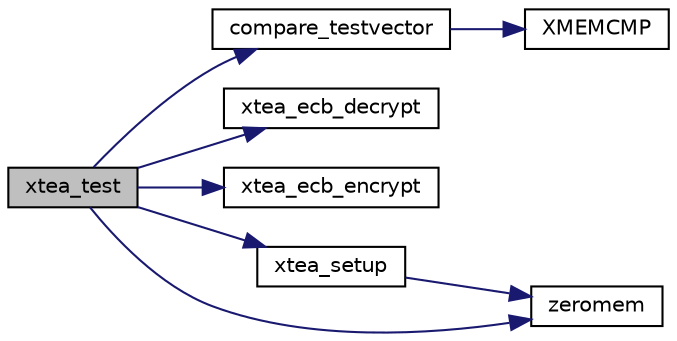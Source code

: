 digraph "xtea_test"
{
 // LATEX_PDF_SIZE
  edge [fontname="Helvetica",fontsize="10",labelfontname="Helvetica",labelfontsize="10"];
  node [fontname="Helvetica",fontsize="10",shape=record];
  rankdir="LR";
  Node14 [label="xtea_test",height=0.2,width=0.4,color="black", fillcolor="grey75", style="filled", fontcolor="black",tooltip="Performs a self-test of the LTC_XTEA block cipher."];
  Node14 -> Node15 [color="midnightblue",fontsize="10",style="solid",fontname="Helvetica"];
  Node15 [label="compare_testvector",height=0.2,width=0.4,color="black", fillcolor="white", style="filled",URL="$tomcrypt__misc_8h.html#a7764a7f27897c6182335752df00b5f8e",tooltip="Compare two test-vectors."];
  Node15 -> Node16 [color="midnightblue",fontsize="10",style="solid",fontname="Helvetica"];
  Node16 [label="XMEMCMP",height=0.2,width=0.4,color="black", fillcolor="white", style="filled",URL="$tomcrypt__cfg_8h.html#a372b974ec0ac07abcd55297554fe540f",tooltip=" "];
  Node14 -> Node17 [color="midnightblue",fontsize="10",style="solid",fontname="Helvetica"];
  Node17 [label="xtea_ecb_decrypt",height=0.2,width=0.4,color="black", fillcolor="white", style="filled",URL="$xtea_8c.html#a0ae633673b839322bc256f4a75319f3b",tooltip="Decrypts a block of text with LTC_XTEA."];
  Node14 -> Node18 [color="midnightblue",fontsize="10",style="solid",fontname="Helvetica"];
  Node18 [label="xtea_ecb_encrypt",height=0.2,width=0.4,color="black", fillcolor="white", style="filled",URL="$xtea_8c.html#ad188d78b79e8c15611cbc5807b3f0015",tooltip="Encrypts a block of text with LTC_XTEA."];
  Node14 -> Node19 [color="midnightblue",fontsize="10",style="solid",fontname="Helvetica"];
  Node19 [label="xtea_setup",height=0.2,width=0.4,color="black", fillcolor="white", style="filled",URL="$xtea_8c.html#a08772c5eec26a2bcb83a3ff57d70b22d",tooltip=" "];
  Node19 -> Node20 [color="midnightblue",fontsize="10",style="solid",fontname="Helvetica"];
  Node20 [label="zeromem",height=0.2,width=0.4,color="black", fillcolor="white", style="filled",URL="$tomcrypt__misc_8h.html#a63b6e188713790263bfd3612fe8b398f",tooltip="Zero a block of memory."];
  Node14 -> Node20 [color="midnightblue",fontsize="10",style="solid",fontname="Helvetica"];
}
